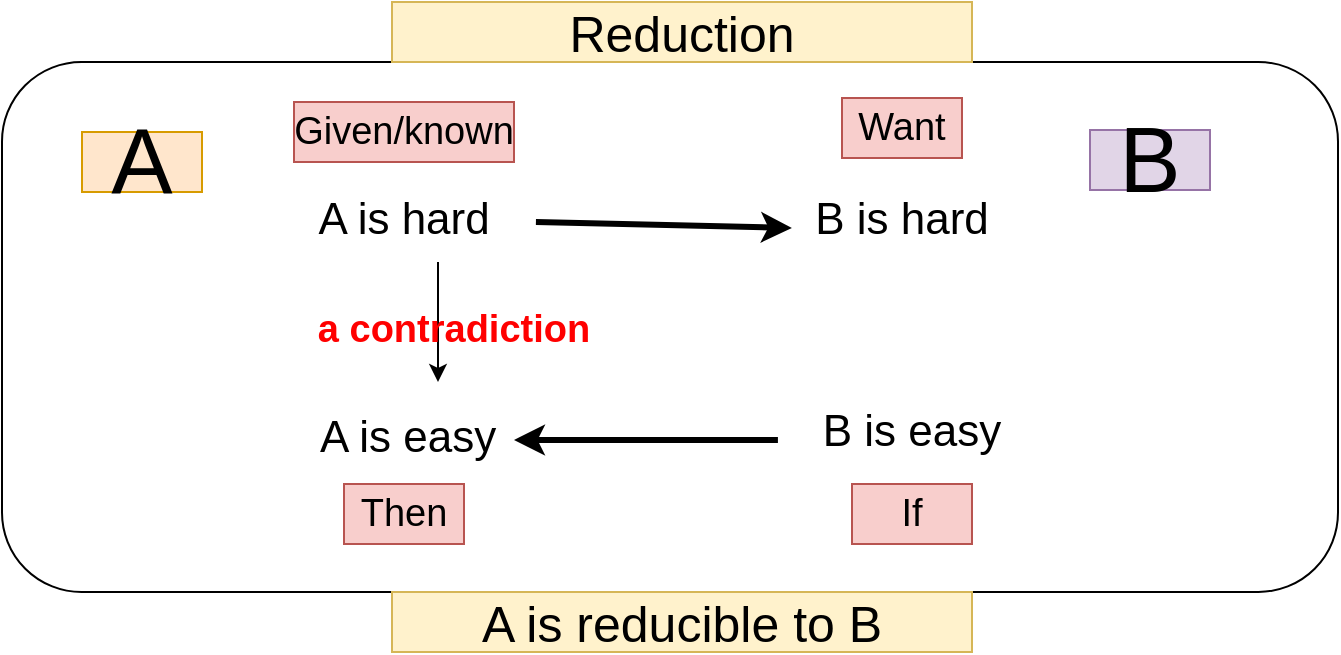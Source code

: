 <mxfile version="21.6.6" type="github">
  <diagram name="Page-1" id="yn4Snn5sbPiegcRdmfrw">
    <mxGraphModel dx="794" dy="523" grid="1" gridSize="10" guides="1" tooltips="1" connect="1" arrows="1" fold="1" page="1" pageScale="1" pageWidth="827" pageHeight="1169" math="0" shadow="0">
      <root>
        <mxCell id="0" />
        <mxCell id="1" parent="0" />
        <mxCell id="0zY-kVYQIp2yy8rvDQfu-23" value="" style="rounded=1;whiteSpace=wrap;html=1;" vertex="1" parent="1">
          <mxGeometry x="102" y="70" width="668" height="265" as="geometry" />
        </mxCell>
        <mxCell id="0zY-kVYQIp2yy8rvDQfu-2" value="&lt;font style=&quot;font-size: 46px;&quot;&gt;A&lt;/font&gt;" style="text;html=1;strokeColor=#d79b00;fillColor=#ffe6cc;align=center;verticalAlign=middle;whiteSpace=wrap;rounded=0;" vertex="1" parent="1">
          <mxGeometry x="142" y="105" width="60" height="30" as="geometry" />
        </mxCell>
        <mxCell id="0zY-kVYQIp2yy8rvDQfu-3" value="" style="shape=image;html=1;verticalAlign=top;verticalLabelPosition=bottom;labelBackgroundColor=#ffffff;imageAspect=0;aspect=fixed;image=https://cdn4.iconfinder.com/data/icons/aiga-symbol-signs/612/aiga_information_bg-128.png" vertex="1" parent="1">
          <mxGeometry x="106.5" y="140" width="128" height="128" as="geometry" />
        </mxCell>
        <mxCell id="0zY-kVYQIp2yy8rvDQfu-4" value="" style="shape=image;html=1;verticalAlign=top;verticalLabelPosition=bottom;labelBackgroundColor=#ffffff;imageAspect=0;aspect=fixed;image=https://cdn1.iconfinder.com/data/icons/ui-essential-17/32/UI_Essential_Outline_1_essential-app-ui-question-help-128.png" vertex="1" parent="1">
          <mxGeometry x="612" y="138" width="128" height="128" as="geometry" />
        </mxCell>
        <mxCell id="0zY-kVYQIp2yy8rvDQfu-5" value="&lt;font style=&quot;font-size: 46px;&quot;&gt;B&lt;/font&gt;" style="text;html=1;strokeColor=#9673a6;fillColor=#e1d5e7;align=center;verticalAlign=middle;whiteSpace=wrap;rounded=0;" vertex="1" parent="1">
          <mxGeometry x="646" y="104" width="60" height="30" as="geometry" />
        </mxCell>
        <mxCell id="0zY-kVYQIp2yy8rvDQfu-6" value="" style="endArrow=classic;html=1;rounded=0;strokeWidth=3;exitX=0.931;exitY=1;exitDx=0;exitDy=0;exitPerimeter=0;entryX=0.156;entryY=1.1;entryDx=0;entryDy=0;entryPerimeter=0;" edge="1" parent="1" source="0zY-kVYQIp2yy8rvDQfu-8" target="0zY-kVYQIp2yy8rvDQfu-11">
          <mxGeometry width="50" height="50" relative="1" as="geometry">
            <mxPoint x="320" y="166" as="sourcePoint" />
            <mxPoint x="560" y="166" as="targetPoint" />
          </mxGeometry>
        </mxCell>
        <mxCell id="0zY-kVYQIp2yy8rvDQfu-7" value="" style="endArrow=classic;html=1;rounded=0;strokeWidth=3;exitX=0.081;exitY=0.633;exitDx=0;exitDy=0;exitPerimeter=0;" edge="1" parent="1" source="0zY-kVYQIp2yy8rvDQfu-12">
          <mxGeometry width="50" height="50" relative="1" as="geometry">
            <mxPoint x="608" y="259" as="sourcePoint" />
            <mxPoint x="358" y="259" as="targetPoint" />
          </mxGeometry>
        </mxCell>
        <mxCell id="0zY-kVYQIp2yy8rvDQfu-8" value="&lt;font style=&quot;font-size: 22px;&quot;&gt;&lt;br&gt;&amp;nbsp;A is hard&lt;/font&gt;" style="text;html=1;strokeColor=none;fillColor=none;align=center;verticalAlign=middle;whiteSpace=wrap;rounded=0;" vertex="1" parent="1">
          <mxGeometry x="220" y="120" width="160" height="30" as="geometry" />
        </mxCell>
        <mxCell id="0zY-kVYQIp2yy8rvDQfu-11" value="&lt;font style=&quot;font-size: 22px;&quot;&gt;&lt;br&gt;B is hard&lt;/font&gt;" style="text;html=1;strokeColor=none;fillColor=none;align=center;verticalAlign=middle;whiteSpace=wrap;rounded=0;" vertex="1" parent="1">
          <mxGeometry x="472" y="120" width="160" height="30" as="geometry" />
        </mxCell>
        <mxCell id="0zY-kVYQIp2yy8rvDQfu-12" value="&lt;font style=&quot;font-size: 22px;&quot;&gt;B is easy&lt;/font&gt;" style="text;html=1;strokeColor=none;fillColor=none;align=center;verticalAlign=middle;whiteSpace=wrap;rounded=0;" vertex="1" parent="1">
          <mxGeometry x="477" y="240" width="160" height="30" as="geometry" />
        </mxCell>
        <mxCell id="0zY-kVYQIp2yy8rvDQfu-13" value="&lt;font style=&quot;font-size: 22px;&quot;&gt;&lt;br&gt;&amp;nbsp;A is easy&lt;/font&gt;" style="text;html=1;strokeColor=none;fillColor=none;align=center;verticalAlign=middle;whiteSpace=wrap;rounded=0;" vertex="1" parent="1">
          <mxGeometry x="222" y="229" width="160" height="30" as="geometry" />
        </mxCell>
        <mxCell id="0zY-kVYQIp2yy8rvDQfu-14" value="&lt;font style=&quot;font-size: 19px;&quot;&gt;Given/known&lt;/font&gt;" style="text;html=1;strokeColor=#b85450;fillColor=#f8cecc;align=center;verticalAlign=middle;whiteSpace=wrap;rounded=0;" vertex="1" parent="1">
          <mxGeometry x="248" y="90" width="110" height="30" as="geometry" />
        </mxCell>
        <mxCell id="0zY-kVYQIp2yy8rvDQfu-15" value="&lt;font style=&quot;font-size: 19px;&quot;&gt;Want&lt;/font&gt;" style="text;html=1;strokeColor=#b85450;fillColor=#f8cecc;align=center;verticalAlign=middle;whiteSpace=wrap;rounded=0;" vertex="1" parent="1">
          <mxGeometry x="522" y="88" width="60" height="30" as="geometry" />
        </mxCell>
        <mxCell id="0zY-kVYQIp2yy8rvDQfu-16" value="&lt;font style=&quot;font-size: 19px;&quot;&gt;Then&lt;/font&gt;" style="text;html=1;strokeColor=#b85450;fillColor=#f8cecc;align=center;verticalAlign=middle;whiteSpace=wrap;rounded=0;" vertex="1" parent="1">
          <mxGeometry x="273" y="281" width="60" height="30" as="geometry" />
        </mxCell>
        <mxCell id="0zY-kVYQIp2yy8rvDQfu-17" value="&lt;font style=&quot;font-size: 19px;&quot;&gt;If&lt;/font&gt;" style="text;html=1;strokeColor=#b85450;fillColor=#f8cecc;align=center;verticalAlign=middle;whiteSpace=wrap;rounded=0;" vertex="1" parent="1">
          <mxGeometry x="527" y="281" width="60" height="30" as="geometry" />
        </mxCell>
        <mxCell id="0zY-kVYQIp2yy8rvDQfu-19" value="" style="endArrow=classic;html=1;rounded=0;" edge="1" parent="1">
          <mxGeometry width="50" height="50" relative="1" as="geometry">
            <mxPoint x="320" y="170" as="sourcePoint" />
            <mxPoint x="320" y="230" as="targetPoint" />
          </mxGeometry>
        </mxCell>
        <mxCell id="0zY-kVYQIp2yy8rvDQfu-20" value="&lt;font color=&quot;#ff0000&quot; size=&quot;1&quot;&gt;&lt;b style=&quot;font-size: 19px;&quot;&gt;a contradiction&lt;/b&gt;&lt;/font&gt;" style="text;html=1;strokeColor=none;fillColor=none;align=center;verticalAlign=middle;whiteSpace=wrap;rounded=0;" vertex="1" parent="1">
          <mxGeometry x="248" y="189" width="160" height="30" as="geometry" />
        </mxCell>
        <mxCell id="0zY-kVYQIp2yy8rvDQfu-21" value="&lt;font style=&quot;font-size: 25px;&quot;&gt;A is reducible to B&lt;/font&gt;" style="text;html=1;strokeColor=#d6b656;fillColor=#fff2cc;align=center;verticalAlign=middle;whiteSpace=wrap;rounded=0;" vertex="1" parent="1">
          <mxGeometry x="297" y="335" width="290" height="30" as="geometry" />
        </mxCell>
        <mxCell id="0zY-kVYQIp2yy8rvDQfu-24" value="&lt;font style=&quot;font-size: 25px;&quot;&gt;Reduction&lt;/font&gt;" style="text;html=1;strokeColor=#d6b656;fillColor=#fff2cc;align=center;verticalAlign=middle;whiteSpace=wrap;rounded=0;" vertex="1" parent="1">
          <mxGeometry x="297" y="40" width="290" height="30" as="geometry" />
        </mxCell>
      </root>
    </mxGraphModel>
  </diagram>
</mxfile>
